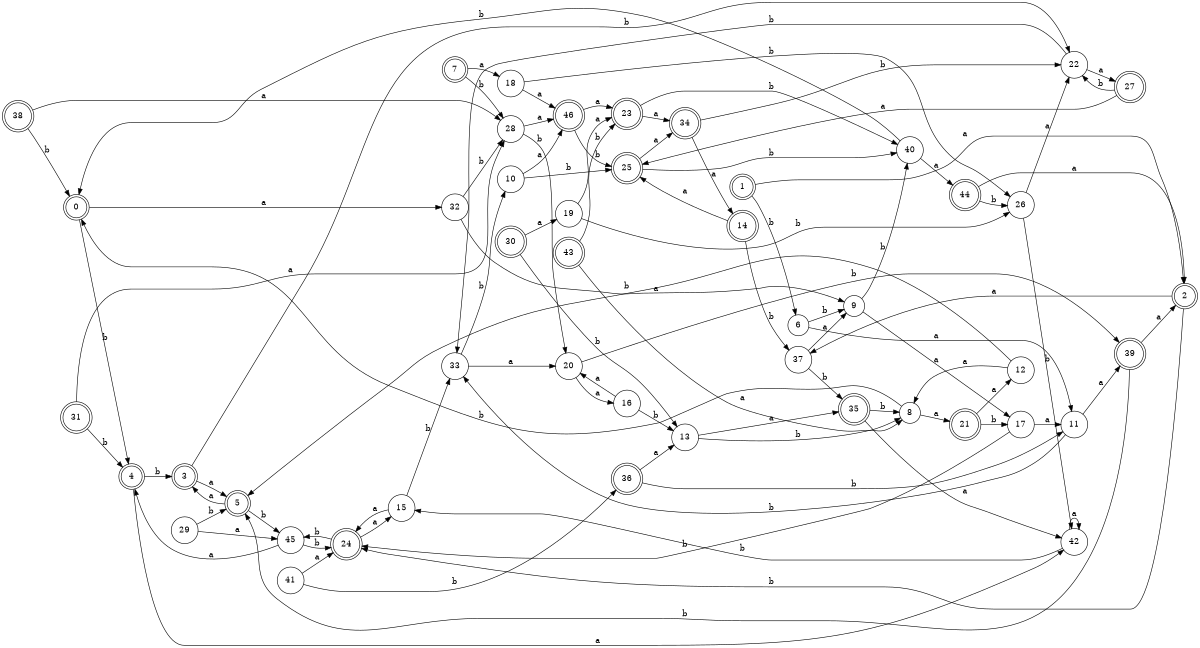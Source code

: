 digraph n38_10 {
__start0 [label="" shape="none"];

rankdir=LR;
size="8,5";

s0 [style="rounded,filled", color="black", fillcolor="white" shape="doublecircle", label="0"];
s1 [style="rounded,filled", color="black", fillcolor="white" shape="doublecircle", label="1"];
s2 [style="rounded,filled", color="black", fillcolor="white" shape="doublecircle", label="2"];
s3 [style="rounded,filled", color="black", fillcolor="white" shape="doublecircle", label="3"];
s4 [style="rounded,filled", color="black", fillcolor="white" shape="doublecircle", label="4"];
s5 [style="rounded,filled", color="black", fillcolor="white" shape="doublecircle", label="5"];
s6 [style="filled", color="black", fillcolor="white" shape="circle", label="6"];
s7 [style="rounded,filled", color="black", fillcolor="white" shape="doublecircle", label="7"];
s8 [style="filled", color="black", fillcolor="white" shape="circle", label="8"];
s9 [style="filled", color="black", fillcolor="white" shape="circle", label="9"];
s10 [style="filled", color="black", fillcolor="white" shape="circle", label="10"];
s11 [style="filled", color="black", fillcolor="white" shape="circle", label="11"];
s12 [style="filled", color="black", fillcolor="white" shape="circle", label="12"];
s13 [style="filled", color="black", fillcolor="white" shape="circle", label="13"];
s14 [style="rounded,filled", color="black", fillcolor="white" shape="doublecircle", label="14"];
s15 [style="filled", color="black", fillcolor="white" shape="circle", label="15"];
s16 [style="filled", color="black", fillcolor="white" shape="circle", label="16"];
s17 [style="filled", color="black", fillcolor="white" shape="circle", label="17"];
s18 [style="filled", color="black", fillcolor="white" shape="circle", label="18"];
s19 [style="filled", color="black", fillcolor="white" shape="circle", label="19"];
s20 [style="filled", color="black", fillcolor="white" shape="circle", label="20"];
s21 [style="rounded,filled", color="black", fillcolor="white" shape="doublecircle", label="21"];
s22 [style="filled", color="black", fillcolor="white" shape="circle", label="22"];
s23 [style="rounded,filled", color="black", fillcolor="white" shape="doublecircle", label="23"];
s24 [style="rounded,filled", color="black", fillcolor="white" shape="doublecircle", label="24"];
s25 [style="rounded,filled", color="black", fillcolor="white" shape="doublecircle", label="25"];
s26 [style="filled", color="black", fillcolor="white" shape="circle", label="26"];
s27 [style="rounded,filled", color="black", fillcolor="white" shape="doublecircle", label="27"];
s28 [style="filled", color="black", fillcolor="white" shape="circle", label="28"];
s29 [style="filled", color="black", fillcolor="white" shape="circle", label="29"];
s30 [style="rounded,filled", color="black", fillcolor="white" shape="doublecircle", label="30"];
s31 [style="rounded,filled", color="black", fillcolor="white" shape="doublecircle", label="31"];
s32 [style="filled", color="black", fillcolor="white" shape="circle", label="32"];
s33 [style="filled", color="black", fillcolor="white" shape="circle", label="33"];
s34 [style="rounded,filled", color="black", fillcolor="white" shape="doublecircle", label="34"];
s35 [style="rounded,filled", color="black", fillcolor="white" shape="doublecircle", label="35"];
s36 [style="rounded,filled", color="black", fillcolor="white" shape="doublecircle", label="36"];
s37 [style="filled", color="black", fillcolor="white" shape="circle", label="37"];
s38 [style="rounded,filled", color="black", fillcolor="white" shape="doublecircle", label="38"];
s39 [style="rounded,filled", color="black", fillcolor="white" shape="doublecircle", label="39"];
s40 [style="filled", color="black", fillcolor="white" shape="circle", label="40"];
s41 [style="filled", color="black", fillcolor="white" shape="circle", label="41"];
s42 [style="filled", color="black", fillcolor="white" shape="circle", label="42"];
s43 [style="rounded,filled", color="black", fillcolor="white" shape="doublecircle", label="43"];
s44 [style="rounded,filled", color="black", fillcolor="white" shape="doublecircle", label="44"];
s45 [style="filled", color="black", fillcolor="white" shape="circle", label="45"];
s46 [style="rounded,filled", color="black", fillcolor="white" shape="doublecircle", label="46"];
s0 -> s32 [label="a"];
s0 -> s4 [label="b"];
s1 -> s2 [label="a"];
s1 -> s6 [label="b"];
s2 -> s37 [label="a"];
s2 -> s24 [label="b"];
s3 -> s5 [label="a"];
s3 -> s22 [label="b"];
s4 -> s42 [label="a"];
s4 -> s3 [label="b"];
s5 -> s3 [label="a"];
s5 -> s45 [label="b"];
s6 -> s11 [label="a"];
s6 -> s9 [label="b"];
s7 -> s18 [label="a"];
s7 -> s28 [label="b"];
s8 -> s21 [label="a"];
s8 -> s0 [label="b"];
s9 -> s17 [label="a"];
s9 -> s40 [label="b"];
s10 -> s46 [label="a"];
s10 -> s25 [label="b"];
s11 -> s39 [label="a"];
s11 -> s33 [label="b"];
s12 -> s8 [label="a"];
s12 -> s5 [label="b"];
s13 -> s35 [label="a"];
s13 -> s8 [label="b"];
s14 -> s25 [label="a"];
s14 -> s37 [label="b"];
s15 -> s24 [label="a"];
s15 -> s33 [label="b"];
s16 -> s20 [label="a"];
s16 -> s13 [label="b"];
s17 -> s11 [label="a"];
s17 -> s24 [label="b"];
s18 -> s46 [label="a"];
s18 -> s26 [label="b"];
s19 -> s23 [label="a"];
s19 -> s26 [label="b"];
s20 -> s16 [label="a"];
s20 -> s39 [label="b"];
s21 -> s12 [label="a"];
s21 -> s17 [label="b"];
s22 -> s27 [label="a"];
s22 -> s33 [label="b"];
s23 -> s34 [label="a"];
s23 -> s40 [label="b"];
s24 -> s15 [label="a"];
s24 -> s45 [label="b"];
s25 -> s34 [label="a"];
s25 -> s40 [label="b"];
s26 -> s22 [label="a"];
s26 -> s42 [label="b"];
s27 -> s25 [label="a"];
s27 -> s22 [label="b"];
s28 -> s46 [label="a"];
s28 -> s20 [label="b"];
s29 -> s45 [label="a"];
s29 -> s5 [label="b"];
s30 -> s19 [label="a"];
s30 -> s13 [label="b"];
s31 -> s28 [label="a"];
s31 -> s4 [label="b"];
s32 -> s9 [label="a"];
s32 -> s28 [label="b"];
s33 -> s20 [label="a"];
s33 -> s10 [label="b"];
s34 -> s14 [label="a"];
s34 -> s22 [label="b"];
s35 -> s42 [label="a"];
s35 -> s8 [label="b"];
s36 -> s13 [label="a"];
s36 -> s11 [label="b"];
s37 -> s9 [label="a"];
s37 -> s35 [label="b"];
s38 -> s28 [label="a"];
s38 -> s0 [label="b"];
s39 -> s2 [label="a"];
s39 -> s5 [label="b"];
s40 -> s44 [label="a"];
s40 -> s0 [label="b"];
s41 -> s24 [label="a"];
s41 -> s36 [label="b"];
s42 -> s42 [label="a"];
s42 -> s15 [label="b"];
s43 -> s8 [label="a"];
s43 -> s23 [label="b"];
s44 -> s2 [label="a"];
s44 -> s26 [label="b"];
s45 -> s4 [label="a"];
s45 -> s24 [label="b"];
s46 -> s23 [label="a"];
s46 -> s25 [label="b"];

}